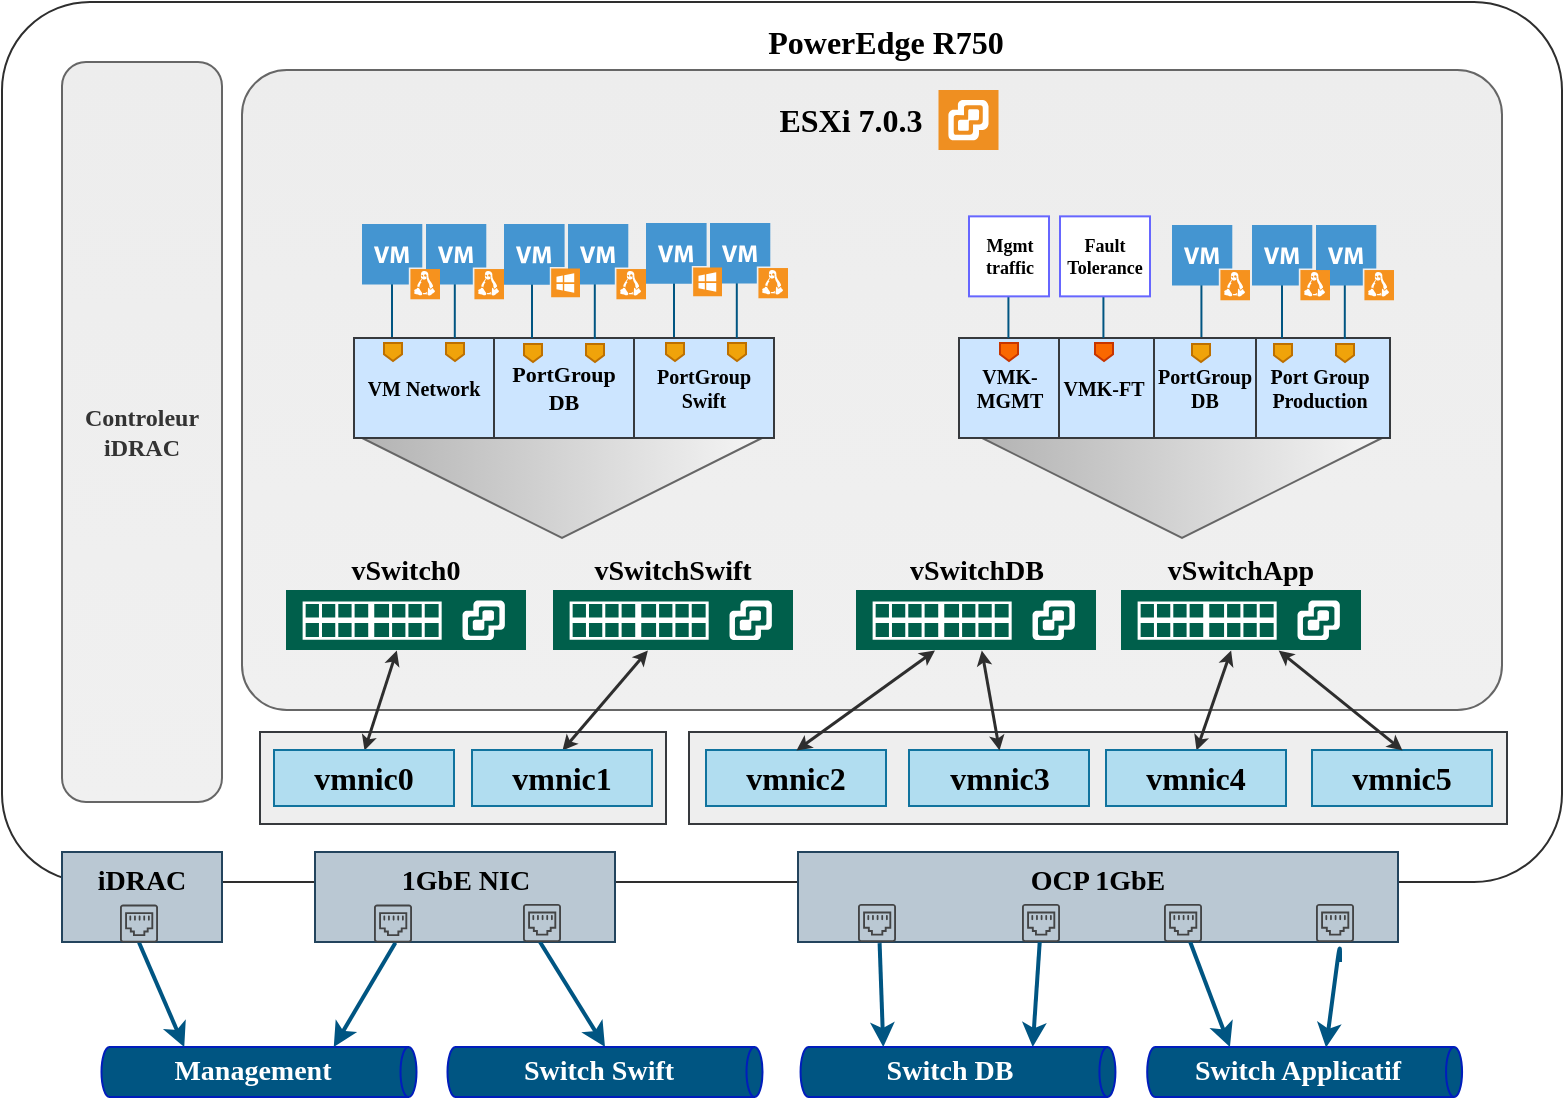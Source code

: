 <mxfile version="18.0.2" type="github">
  <diagram id="ew4m9v6qx_1ohYhq3KpA" name="Page-1">
    <mxGraphModel dx="597" dy="1755" grid="1" gridSize="10" guides="1" tooltips="1" connect="1" arrows="1" fold="1" page="1" pageScale="1" pageWidth="850" pageHeight="1100" background="none" math="0" shadow="0">
      <root>
        <mxCell id="0" />
        <mxCell id="1" parent="0" />
        <mxCell id="1Q689Lsby7-3hI1FPRDZ-19" value="" style="rounded=1;whiteSpace=wrap;html=1;strokeColor=#2E2E2E;arcSize=10;" parent="1" vertex="1">
          <mxGeometry x="1190" y="-10" width="780" height="440" as="geometry" />
        </mxCell>
        <mxCell id="1Q689Lsby7-3hI1FPRDZ-20" value="" style="rounded=1;whiteSpace=wrap;html=1;fontStyle=1;fillColor=#EDEDED;strokeColor=#666666;fontColor=#333333;gradientColor=#F0F0F0;arcSize=7;" parent="1" vertex="1">
          <mxGeometry x="1310" y="24" width="630" height="320" as="geometry" />
        </mxCell>
        <mxCell id="1Q689Lsby7-3hI1FPRDZ-21" value="" style="rounded=0;whiteSpace=wrap;html=1;fillColor=#eeeeee;strokeColor=#36393d;" parent="1" vertex="1">
          <mxGeometry x="1533.5" y="355" width="409" height="46" as="geometry" />
        </mxCell>
        <mxCell id="1Q689Lsby7-3hI1FPRDZ-111" style="edgeStyle=none;rounded=0;orthogonalLoop=1;jettySize=auto;html=1;exitX=0.5;exitY=0;exitDx=0;exitDy=0;fontFamily=Times New Roman;fontSize=9;strokeColor=#2E2E2E;strokeWidth=1.5;startArrow=classic;startFill=1;endSize=3;startSize=3;" parent="1" source="1Q689Lsby7-3hI1FPRDZ-23" edge="1" target="UjKeurxvDnNu8_DECDjI-3">
          <mxGeometry relative="1" as="geometry">
            <mxPoint x="1796.566" y="290" as="targetPoint" />
          </mxGeometry>
        </mxCell>
        <mxCell id="1Q689Lsby7-3hI1FPRDZ-23" value="vmnic4" style="rounded=0;whiteSpace=wrap;html=1;fontFamily=Times New Roman;fontSize=16;fontStyle=1;fillColor=#b1ddf0;strokeColor=#10739e;" parent="1" vertex="1">
          <mxGeometry x="1742" y="364" width="90" height="28" as="geometry" />
        </mxCell>
        <mxCell id="1Q689Lsby7-3hI1FPRDZ-24" value="vmnic3" style="rounded=0;whiteSpace=wrap;html=1;fontFamily=Times New Roman;fontSize=16;fontStyle=1;fillColor=#b1ddf0;strokeColor=#10739e;" parent="1" vertex="1">
          <mxGeometry x="1643.5" y="364" width="90" height="28" as="geometry" />
        </mxCell>
        <mxCell id="1Q689Lsby7-3hI1FPRDZ-26" value="&lt;font size=&quot;1&quot; face=&quot;Times New Roman&quot;&gt;&lt;b style=&quot;font-size: 14px;&quot;&gt;OCP 1GbE&lt;/b&gt;&lt;/font&gt;" style="rounded=0;whiteSpace=wrap;html=1;fillColor=#bac8d3;strokeColor=#23445d;verticalAlign=top;horizontal=1;" parent="1" vertex="1">
          <mxGeometry x="1588" y="415" width="300" height="45" as="geometry" />
        </mxCell>
        <mxCell id="1Q689Lsby7-3hI1FPRDZ-27" value="&lt;font face=&quot;Times New Roman&quot; style=&quot;font-size: 14px&quot;&gt;&lt;b&gt;Switch Applicatif&lt;/b&gt;&lt;/font&gt;" style="shape=cylinder3;whiteSpace=wrap;html=1;boundedLbl=1;backgroundOutline=1;size=4;rotation=90;horizontal=0;fillColor=#005582;strokeColor=#001DBC;fontColor=#ffffff;" parent="1" vertex="1">
          <mxGeometry x="1828.82" y="446.27" width="25" height="157.43" as="geometry" />
        </mxCell>
        <mxCell id="1Q689Lsby7-3hI1FPRDZ-29" value="" style="endArrow=classic;html=1;strokeColor=#005582;strokeWidth=2;entryX=0.009;entryY=0.432;entryDx=0;entryDy=0;entryPerimeter=0;" parent="1" target="1Q689Lsby7-3hI1FPRDZ-27" edge="1">
          <mxGeometry width="50" height="50" relative="1" as="geometry">
            <mxPoint x="1859" y="470" as="sourcePoint" />
            <mxPoint x="1710" y="547" as="targetPoint" />
            <Array as="points">
              <mxPoint x="1859" y="460" />
            </Array>
          </mxGeometry>
        </mxCell>
        <mxCell id="1Q689Lsby7-3hI1FPRDZ-32" value="&lt;b&gt;&lt;font face=&quot;Garamond&quot;&gt;PowerEdge R750&lt;/font&gt;&lt;/b&gt;" style="text;html=1;strokeColor=none;fillColor=none;align=center;verticalAlign=middle;whiteSpace=wrap;rounded=0;fontFamily=Times New Roman;fontSize=16;" parent="1" vertex="1">
          <mxGeometry x="1545" width="173.5" height="20" as="geometry" />
        </mxCell>
        <mxCell id="1Q689Lsby7-3hI1FPRDZ-35" value="" style="sketch=0;pointerEvents=1;shadow=0;dashed=0;html=1;strokeColor=none;fillColor=#005F4B;labelPosition=center;verticalLabelPosition=bottom;verticalAlign=top;align=center;outlineConnect=0;shape=mxgraph.veeam2.vmware_vswitch;fontFamily=Times New Roman;fontSize=16;aspect=fixed;" parent="1" vertex="1">
          <mxGeometry x="1332" y="284" width="120" height="30" as="geometry" />
        </mxCell>
        <mxCell id="1Q689Lsby7-3hI1FPRDZ-37" value="" style="triangle;whiteSpace=wrap;html=1;fontFamily=Times New Roman;fontSize=16;fillColor=#f5f5f5;rotation=90;strokeColor=#666666;gradientColor=#b3b3b3;aspect=fixed;" parent="1" vertex="1">
          <mxGeometry x="1445" y="133" width="50" height="200" as="geometry" />
        </mxCell>
        <mxCell id="1Q689Lsby7-3hI1FPRDZ-38" value="" style="triangle;whiteSpace=wrap;html=1;fontFamily=Times New Roman;fontSize=16;fillColor=#f5f5f5;rotation=90;strokeColor=#666666;gradientColor=#b3b3b3;aspect=fixed;" parent="1" vertex="1">
          <mxGeometry x="1755" y="133" width="50" height="200" as="geometry" />
        </mxCell>
        <mxCell id="1Q689Lsby7-3hI1FPRDZ-44" value="&lt;font style=&quot;font-size: 10px;&quot;&gt;VM Network&lt;/font&gt;" style="rounded=0;whiteSpace=wrap;html=1;fontFamily=Times New Roman;fontSize=10;fillColor=#cce5ff;strokeColor=#36393d;fontStyle=1" parent="1" vertex="1">
          <mxGeometry x="1366" y="158" width="70" height="50" as="geometry" />
        </mxCell>
        <mxCell id="1Q689Lsby7-3hI1FPRDZ-45" value="&lt;font style=&quot;font-size: 11px;&quot;&gt;PortGroup DB&lt;/font&gt;" style="rounded=0;whiteSpace=wrap;html=1;fontFamily=Times New Roman;fontSize=11;fillColor=#cce5ff;strokeColor=#36393d;fontStyle=1" parent="1" vertex="1">
          <mxGeometry x="1436" y="158" width="70" height="50" as="geometry" />
        </mxCell>
        <mxCell id="1Q689Lsby7-3hI1FPRDZ-46" value="&lt;font style=&quot;font-size: 10px;&quot;&gt;PortGroup Swift&lt;/font&gt;" style="rounded=0;whiteSpace=wrap;html=1;fontFamily=Times New Roman;fontSize=10;fillColor=#cce5ff;strokeColor=#36393d;fontStyle=1" parent="1" vertex="1">
          <mxGeometry x="1506" y="158" width="70" height="50" as="geometry" />
        </mxCell>
        <mxCell id="1Q689Lsby7-3hI1FPRDZ-53" value="" style="shape=offPageConnector;whiteSpace=wrap;html=1;fontFamily=Times New Roman;fontSize=16;fillColor=#f0a30a;aspect=fixed;strokeColor=#BD7000;fontColor=#000000;" parent="1" vertex="1">
          <mxGeometry x="1381" y="160.5" width="9" height="9" as="geometry" />
        </mxCell>
        <mxCell id="1Q689Lsby7-3hI1FPRDZ-54" value="" style="shape=offPageConnector;whiteSpace=wrap;html=1;fontFamily=Times New Roman;fontSize=16;fillColor=#f0a30a;aspect=fixed;strokeColor=#BD7000;fontColor=#000000;" parent="1" vertex="1">
          <mxGeometry x="1412" y="160.5" width="9" height="9" as="geometry" />
        </mxCell>
        <mxCell id="1Q689Lsby7-3hI1FPRDZ-60" value="&lt;font style=&quot;font-size: 10px&quot;&gt;Port Group Production&lt;/font&gt;" style="rounded=0;whiteSpace=wrap;html=1;fontFamily=Times New Roman;fontSize=10;fillColor=#cce5ff;strokeColor=#36393d;fontStyle=1" parent="1" vertex="1">
          <mxGeometry x="1814" y="158" width="70" height="50" as="geometry" />
        </mxCell>
        <mxCell id="1Q689Lsby7-3hI1FPRDZ-64" value="&lt;font style=&quot;font-size: 10px&quot;&gt;VMK-FT&lt;/font&gt;" style="rounded=0;whiteSpace=wrap;html=1;fontFamily=Times New Roman;fontSize=10;fillColor=#cce5ff;strokeColor=#36393d;fontStyle=1;aspect=fixed;" parent="1" vertex="1">
          <mxGeometry x="1716" y="158" width="50" height="50" as="geometry" />
        </mxCell>
        <mxCell id="1Q689Lsby7-3hI1FPRDZ-65" value="&lt;font style=&quot;font-size: 10px&quot;&gt;VMK-MGMT&lt;/font&gt;" style="rounded=0;whiteSpace=wrap;html=1;fontFamily=Times New Roman;fontSize=10;fillColor=#cce5ff;strokeColor=#36393d;fontStyle=1;aspect=fixed;" parent="1" vertex="1">
          <mxGeometry x="1668.5" y="158" width="50" height="50" as="geometry" />
        </mxCell>
        <mxCell id="1Q689Lsby7-3hI1FPRDZ-67" value="" style="shape=offPageConnector;whiteSpace=wrap;html=1;fontFamily=Times New Roman;fontSize=16;fillColor=#fa6800;aspect=fixed;strokeColor=#C73500;fontColor=#000000;" parent="1" vertex="1">
          <mxGeometry x="1736.5" y="160.5" width="9" height="9" as="geometry" />
        </mxCell>
        <mxCell id="1Q689Lsby7-3hI1FPRDZ-68" value="" style="shape=offPageConnector;whiteSpace=wrap;html=1;fontFamily=Times New Roman;fontSize=16;fillColor=#fa6800;aspect=fixed;strokeColor=#C73500;fontColor=#000000;" parent="1" vertex="1">
          <mxGeometry x="1689" y="160.5" width="9" height="9" as="geometry" />
        </mxCell>
        <mxCell id="1Q689Lsby7-3hI1FPRDZ-76" value="" style="endArrow=none;html=1;fontFamily=Times New Roman;fontSize=11;strokeColor=#005582;" parent="1" edge="1">
          <mxGeometry width="50" height="50" relative="1" as="geometry">
            <mxPoint x="1385" y="157.5" as="sourcePoint" />
            <mxPoint x="1385" y="112.5" as="targetPoint" />
          </mxGeometry>
        </mxCell>
        <mxCell id="1Q689Lsby7-3hI1FPRDZ-77" value="" style="endArrow=none;html=1;fontFamily=Times New Roman;fontSize=11;strokeColor=#005582;" parent="1" edge="1">
          <mxGeometry width="50" height="50" relative="1" as="geometry">
            <mxPoint x="1416.4" y="158" as="sourcePoint" />
            <mxPoint x="1416.4" y="113" as="targetPoint" />
          </mxGeometry>
        </mxCell>
        <mxCell id="1Q689Lsby7-3hI1FPRDZ-78" value="" style="shape=offPageConnector;whiteSpace=wrap;html=1;fontFamily=Times New Roman;fontSize=16;fillColor=#f0a30a;aspect=fixed;strokeColor=#BD7000;fontColor=#000000;" parent="1" vertex="1">
          <mxGeometry x="1451" y="161" width="9" height="9" as="geometry" />
        </mxCell>
        <mxCell id="1Q689Lsby7-3hI1FPRDZ-79" value="" style="shape=offPageConnector;whiteSpace=wrap;html=1;fontFamily=Times New Roman;fontSize=16;fillColor=#f0a30a;aspect=fixed;strokeColor=#BD7000;fontColor=#000000;" parent="1" vertex="1">
          <mxGeometry x="1482" y="161" width="9" height="9" as="geometry" />
        </mxCell>
        <mxCell id="1Q689Lsby7-3hI1FPRDZ-80" value="" style="endArrow=none;html=1;fontFamily=Times New Roman;fontSize=11;strokeColor=#005582;" parent="1" edge="1">
          <mxGeometry width="50" height="50" relative="1" as="geometry">
            <mxPoint x="1455" y="158" as="sourcePoint" />
            <mxPoint x="1455" y="113" as="targetPoint" />
          </mxGeometry>
        </mxCell>
        <mxCell id="1Q689Lsby7-3hI1FPRDZ-81" value="" style="endArrow=none;html=1;fontFamily=Times New Roman;fontSize=11;strokeColor=#005582;" parent="1" edge="1">
          <mxGeometry width="50" height="50" relative="1" as="geometry">
            <mxPoint x="1486.4" y="158.5" as="sourcePoint" />
            <mxPoint x="1486.4" y="113.5" as="targetPoint" />
          </mxGeometry>
        </mxCell>
        <mxCell id="1Q689Lsby7-3hI1FPRDZ-87" value="" style="shape=offPageConnector;whiteSpace=wrap;html=1;fontFamily=Times New Roman;fontSize=16;fillColor=#f0a30a;aspect=fixed;strokeColor=#BD7000;fontColor=#000000;" parent="1" vertex="1">
          <mxGeometry x="1522" y="160.5" width="9" height="9" as="geometry" />
        </mxCell>
        <mxCell id="1Q689Lsby7-3hI1FPRDZ-88" value="" style="shape=offPageConnector;whiteSpace=wrap;html=1;fontFamily=Times New Roman;fontSize=16;fillColor=#f0a30a;aspect=fixed;strokeColor=#BD7000;fontColor=#000000;" parent="1" vertex="1">
          <mxGeometry x="1553" y="160.5" width="9" height="9" as="geometry" />
        </mxCell>
        <mxCell id="1Q689Lsby7-3hI1FPRDZ-89" value="" style="endArrow=none;html=1;fontFamily=Times New Roman;fontSize=11;strokeColor=#005582;" parent="1" edge="1">
          <mxGeometry width="50" height="50" relative="1" as="geometry">
            <mxPoint x="1526" y="157.5" as="sourcePoint" />
            <mxPoint x="1526" y="112.5" as="targetPoint" />
          </mxGeometry>
        </mxCell>
        <mxCell id="1Q689Lsby7-3hI1FPRDZ-90" value="" style="endArrow=none;html=1;fontFamily=Times New Roman;fontSize=11;strokeColor=#005582;" parent="1" edge="1">
          <mxGeometry width="50" height="50" relative="1" as="geometry">
            <mxPoint x="1557.4" y="158" as="sourcePoint" />
            <mxPoint x="1557.4" y="113" as="targetPoint" />
          </mxGeometry>
        </mxCell>
        <mxCell id="1Q689Lsby7-3hI1FPRDZ-96" value="" style="shape=offPageConnector;whiteSpace=wrap;html=1;fontFamily=Times New Roman;fontSize=16;fillColor=#f0a30a;aspect=fixed;strokeColor=#BD7000;fontColor=#000000;" parent="1" vertex="1">
          <mxGeometry x="1826" y="161" width="9" height="9" as="geometry" />
        </mxCell>
        <mxCell id="1Q689Lsby7-3hI1FPRDZ-97" value="" style="shape=offPageConnector;whiteSpace=wrap;html=1;fontFamily=Times New Roman;fontSize=16;fillColor=#f0a30a;aspect=fixed;strokeColor=#BD7000;fontColor=#000000;" parent="1" vertex="1">
          <mxGeometry x="1857" y="161" width="9" height="9" as="geometry" />
        </mxCell>
        <mxCell id="1Q689Lsby7-3hI1FPRDZ-99" value="" style="endArrow=none;html=1;fontFamily=Times New Roman;fontSize=11;strokeColor=#005582;" parent="1" edge="1">
          <mxGeometry width="50" height="50" relative="1" as="geometry">
            <mxPoint x="1830" y="158" as="sourcePoint" />
            <mxPoint x="1830" y="113" as="targetPoint" />
          </mxGeometry>
        </mxCell>
        <mxCell id="1Q689Lsby7-3hI1FPRDZ-100" value="" style="endArrow=none;html=1;fontFamily=Times New Roman;fontSize=11;strokeColor=#005582;" parent="1" edge="1">
          <mxGeometry width="50" height="50" relative="1" as="geometry">
            <mxPoint x="1861.4" y="158.5" as="sourcePoint" />
            <mxPoint x="1861.4" y="113.5" as="targetPoint" />
          </mxGeometry>
        </mxCell>
        <mxCell id="1Q689Lsby7-3hI1FPRDZ-101" value="" style="endArrow=none;html=1;fontFamily=Times New Roman;fontSize=11;strokeColor=#005582;" parent="1" edge="1">
          <mxGeometry width="50" height="50" relative="1" as="geometry">
            <mxPoint x="1789.71" y="158" as="sourcePoint" />
            <mxPoint x="1789.71" y="113" as="targetPoint" />
          </mxGeometry>
        </mxCell>
        <mxCell id="1Q689Lsby7-3hI1FPRDZ-102" value="" style="endArrow=none;html=1;fontFamily=Times New Roman;fontSize=11;strokeColor=#005582;" parent="1" edge="1">
          <mxGeometry width="50" height="50" relative="1" as="geometry">
            <mxPoint x="1740.71" y="158" as="sourcePoint" />
            <mxPoint x="1740.71" y="113" as="targetPoint" />
          </mxGeometry>
        </mxCell>
        <mxCell id="1Q689Lsby7-3hI1FPRDZ-103" value="" style="endArrow=none;html=1;fontFamily=Times New Roman;fontSize=11;strokeColor=#005582;" parent="1" edge="1">
          <mxGeometry width="50" height="50" relative="1" as="geometry">
            <mxPoint x="1693.21" y="158" as="sourcePoint" />
            <mxPoint x="1693.21" y="113" as="targetPoint" />
          </mxGeometry>
        </mxCell>
        <mxCell id="1Q689Lsby7-3hI1FPRDZ-42" value="" style="shadow=0;dashed=0;html=1;strokeColor=none;fillColor=#4495D1;labelPosition=center;verticalLabelPosition=bottom;verticalAlign=top;align=center;outlineConnect=0;shape=mxgraph.veeam.vm_linux;fontFamily=Times New Roman;fontSize=16;aspect=fixed;" parent="1" vertex="1">
          <mxGeometry x="1402" y="101" width="39" height="37.64" as="geometry" />
        </mxCell>
        <mxCell id="1Q689Lsby7-3hI1FPRDZ-69" value="" style="shadow=0;dashed=0;html=1;strokeColor=none;fillColor=#4495D1;labelPosition=center;verticalLabelPosition=bottom;verticalAlign=top;align=center;outlineConnect=0;shape=mxgraph.veeam.vm_linux;fontFamily=Times New Roman;fontSize=16;aspect=fixed;" parent="1" vertex="1">
          <mxGeometry x="1370" y="101" width="39" height="37.64" as="geometry" />
        </mxCell>
        <mxCell id="1Q689Lsby7-3hI1FPRDZ-82" value="" style="shadow=0;dashed=0;html=1;strokeColor=none;fillColor=#4495D1;labelPosition=center;verticalLabelPosition=bottom;verticalAlign=top;align=center;outlineConnect=0;shape=mxgraph.veeam.vm_linux;fontFamily=Times New Roman;fontSize=16;aspect=fixed;" parent="1" vertex="1">
          <mxGeometry x="1473" y="101" width="39" height="37.64" as="geometry" />
        </mxCell>
        <mxCell id="1Q689Lsby7-3hI1FPRDZ-41" value="" style="shadow=0;dashed=0;html=1;strokeColor=none;fillColor=#4495D1;labelPosition=center;verticalLabelPosition=bottom;verticalAlign=top;align=center;outlineConnect=0;shape=mxgraph.veeam.vm_windows;fontFamily=Times New Roman;fontSize=16;aspect=fixed;" parent="1" vertex="1">
          <mxGeometry x="1441" y="101" width="38" height="36.68" as="geometry" />
        </mxCell>
        <mxCell id="1Q689Lsby7-3hI1FPRDZ-91" value="" style="shadow=0;dashed=0;html=1;strokeColor=none;fillColor=#4495D1;labelPosition=center;verticalLabelPosition=bottom;verticalAlign=top;align=center;outlineConnect=0;shape=mxgraph.veeam.vm_linux;fontFamily=Times New Roman;fontSize=16;aspect=fixed;" parent="1" vertex="1">
          <mxGeometry x="1544" y="100.5" width="39" height="37.64" as="geometry" />
        </mxCell>
        <mxCell id="1Q689Lsby7-3hI1FPRDZ-92" value="" style="shadow=0;dashed=0;html=1;strokeColor=none;fillColor=#4495D1;labelPosition=center;verticalLabelPosition=bottom;verticalAlign=top;align=center;outlineConnect=0;shape=mxgraph.veeam.vm_windows;fontFamily=Times New Roman;fontSize=16;aspect=fixed;" parent="1" vertex="1">
          <mxGeometry x="1512" y="100.5" width="38" height="36.68" as="geometry" />
        </mxCell>
        <mxCell id="1Q689Lsby7-3hI1FPRDZ-95" value="" style="shadow=0;dashed=0;html=1;strokeColor=none;fillColor=#4495D1;labelPosition=center;verticalLabelPosition=bottom;verticalAlign=top;align=center;outlineConnect=0;shape=mxgraph.veeam.vm_linux;fontFamily=Times New Roman;fontSize=16;aspect=fixed;" parent="1" vertex="1">
          <mxGeometry x="1847" y="101.5" width="39" height="37.64" as="geometry" />
        </mxCell>
        <mxCell id="1Q689Lsby7-3hI1FPRDZ-98" value="" style="shadow=0;dashed=0;html=1;strokeColor=none;fillColor=#4495D1;labelPosition=center;verticalLabelPosition=bottom;verticalAlign=top;align=center;outlineConnect=0;shape=mxgraph.veeam.vm_linux;fontFamily=Times New Roman;fontSize=16;aspect=fixed;" parent="1" vertex="1">
          <mxGeometry x="1815" y="101.5" width="39" height="37.64" as="geometry" />
        </mxCell>
        <mxCell id="1Q689Lsby7-3hI1FPRDZ-105" value="Mgmt traffic" style="whiteSpace=wrap;html=1;aspect=fixed;fontFamily=Times New Roman;fontSize=9;fontStyle=1;strokeColor=#6666FF;" parent="1" vertex="1">
          <mxGeometry x="1673.5" y="97.18" width="40" height="40" as="geometry" />
        </mxCell>
        <mxCell id="1Q689Lsby7-3hI1FPRDZ-106" value="Fault Tolerance" style="whiteSpace=wrap;html=1;fontFamily=Times New Roman;fontSize=9;fontStyle=1;strokeColor=#6666FF;" parent="1" vertex="1">
          <mxGeometry x="1719" y="97.18" width="45" height="40" as="geometry" />
        </mxCell>
        <mxCell id="UjKeurxvDnNu8_DECDjI-7" value="" style="rounded=0;whiteSpace=wrap;html=1;fillColor=#eeeeee;strokeColor=#36393d;" parent="1" vertex="1">
          <mxGeometry x="1319" y="355" width="203" height="46" as="geometry" />
        </mxCell>
        <mxCell id="UjKeurxvDnNu8_DECDjI-1" value="" style="sketch=0;pointerEvents=1;shadow=0;dashed=0;html=1;strokeColor=none;fillColor=#005F4B;labelPosition=center;verticalLabelPosition=bottom;verticalAlign=top;align=center;outlineConnect=0;shape=mxgraph.veeam2.vmware_vswitch;fontFamily=Times New Roman;fontSize=16;aspect=fixed;" parent="1" vertex="1">
          <mxGeometry x="1465.5" y="284" width="120" height="30" as="geometry" />
        </mxCell>
        <mxCell id="UjKeurxvDnNu8_DECDjI-2" value="" style="sketch=0;pointerEvents=1;shadow=0;dashed=0;html=1;strokeColor=none;fillColor=#005F4B;labelPosition=center;verticalLabelPosition=bottom;verticalAlign=top;align=center;outlineConnect=0;shape=mxgraph.veeam2.vmware_vswitch;fontFamily=Times New Roman;fontSize=16;aspect=fixed;" parent="1" vertex="1">
          <mxGeometry x="1617" y="284" width="120" height="30" as="geometry" />
        </mxCell>
        <mxCell id="UjKeurxvDnNu8_DECDjI-3" value="" style="sketch=0;pointerEvents=1;shadow=0;dashed=0;html=1;strokeColor=none;fillColor=#005F4B;labelPosition=center;verticalLabelPosition=bottom;verticalAlign=top;align=center;outlineConnect=0;shape=mxgraph.veeam2.vmware_vswitch;fontFamily=Times New Roman;fontSize=16;aspect=fixed;" parent="1" vertex="1">
          <mxGeometry x="1749.5" y="284" width="120" height="30" as="geometry" />
        </mxCell>
        <mxCell id="UjKeurxvDnNu8_DECDjI-4" value="&lt;font size=&quot;1&quot; face=&quot;Times New Roman&quot;&gt;&lt;b style=&quot;font-size: 14px;&quot;&gt;1GbE NIC&lt;/b&gt;&lt;/font&gt;" style="rounded=0;whiteSpace=wrap;html=1;fillColor=#bac8d3;strokeColor=#23445d;verticalAlign=top;" parent="1" vertex="1">
          <mxGeometry x="1346.5" y="415" width="150" height="45" as="geometry" />
        </mxCell>
        <mxCell id="UjKeurxvDnNu8_DECDjI-5" value="vmnic2" style="rounded=0;whiteSpace=wrap;html=1;fontFamily=Times New Roman;fontSize=16;fontStyle=1;fillColor=#b1ddf0;strokeColor=#10739e;" parent="1" vertex="1">
          <mxGeometry x="1542" y="364" width="90" height="28" as="geometry" />
        </mxCell>
        <mxCell id="UjKeurxvDnNu8_DECDjI-6" value="vmnic5" style="rounded=0;whiteSpace=wrap;html=1;fontFamily=Times New Roman;fontSize=16;fontStyle=1;fillColor=#b1ddf0;strokeColor=#10739e;" parent="1" vertex="1">
          <mxGeometry x="1845" y="364" width="90" height="28" as="geometry" />
        </mxCell>
        <mxCell id="1Q689Lsby7-3hI1FPRDZ-108" style="rounded=0;orthogonalLoop=1;jettySize=auto;html=1;exitX=0.5;exitY=0;exitDx=0;exitDy=0;fontFamily=Times New Roman;fontSize=9;strokeColor=#2E2E2E;strokeWidth=1.5;startArrow=classic;startFill=1;endSize=3;startSize=3;" parent="1" source="1Q689Lsby7-3hI1FPRDZ-22" target="1Q689Lsby7-3hI1FPRDZ-35" edge="1">
          <mxGeometry relative="1" as="geometry" />
        </mxCell>
        <mxCell id="1Q689Lsby7-3hI1FPRDZ-22" value="vmnic0" style="rounded=0;whiteSpace=wrap;html=1;fontFamily=Times New Roman;fontSize=16;fontStyle=1;fillColor=#b1ddf0;strokeColor=#10739e;" parent="1" vertex="1">
          <mxGeometry x="1326" y="364" width="90" height="28" as="geometry" />
        </mxCell>
        <mxCell id="1Q689Lsby7-3hI1FPRDZ-109" style="edgeStyle=none;rounded=0;orthogonalLoop=1;jettySize=auto;html=1;exitX=0.5;exitY=0;exitDx=0;exitDy=0;fontFamily=Times New Roman;fontSize=9;strokeColor=#2E2E2E;strokeWidth=1.5;startArrow=classic;startFill=1;startSize=3;endSize=3;" parent="1" source="1Q689Lsby7-3hI1FPRDZ-25" target="UjKeurxvDnNu8_DECDjI-1" edge="1">
          <mxGeometry relative="1" as="geometry" />
        </mxCell>
        <mxCell id="1Q689Lsby7-3hI1FPRDZ-25" value="vmnic1" style="rounded=0;whiteSpace=wrap;html=1;fontFamily=Times New Roman;fontSize=16;fontStyle=1;fillColor=#b1ddf0;strokeColor=#10739e;" parent="1" vertex="1">
          <mxGeometry x="1425" y="364" width="90" height="28" as="geometry" />
        </mxCell>
        <mxCell id="ZHw6MqZWRkAgVdwVHh3N-1" style="edgeStyle=none;rounded=0;orthogonalLoop=1;jettySize=auto;html=1;exitX=0.5;exitY=0;exitDx=0;exitDy=0;fontFamily=Times New Roman;fontSize=9;strokeColor=#2E2E2E;strokeWidth=1.5;startArrow=classic;startFill=1;startSize=3;endSize=3;" edge="1" parent="1" source="UjKeurxvDnNu8_DECDjI-5" target="UjKeurxvDnNu8_DECDjI-2">
          <mxGeometry relative="1" as="geometry">
            <mxPoint x="1546.22" y="346" as="sourcePoint" />
            <mxPoint x="1616.501" y="281" as="targetPoint" />
          </mxGeometry>
        </mxCell>
        <mxCell id="ZHw6MqZWRkAgVdwVHh3N-3" style="edgeStyle=none;rounded=0;orthogonalLoop=1;jettySize=auto;html=1;exitX=0.5;exitY=0;exitDx=0;exitDy=0;fontFamily=Times New Roman;fontSize=9;strokeColor=#2E2E2E;strokeWidth=1.5;startArrow=classic;startFill=1;startSize=3;endSize=3;" edge="1" parent="1" source="1Q689Lsby7-3hI1FPRDZ-24" target="UjKeurxvDnNu8_DECDjI-2">
          <mxGeometry relative="1" as="geometry">
            <mxPoint x="1597" y="365" as="sourcePoint" />
            <mxPoint x="1683.938" y="300" as="targetPoint" />
          </mxGeometry>
        </mxCell>
        <mxCell id="ZHw6MqZWRkAgVdwVHh3N-4" style="edgeStyle=none;rounded=0;orthogonalLoop=1;jettySize=auto;html=1;exitX=0.5;exitY=0;exitDx=0;exitDy=0;fontFamily=Times New Roman;fontSize=9;strokeColor=#2E2E2E;strokeWidth=1.5;startArrow=classic;startFill=1;endSize=3;startSize=3;" edge="1" parent="1" source="UjKeurxvDnNu8_DECDjI-6" target="UjKeurxvDnNu8_DECDjI-3">
          <mxGeometry relative="1" as="geometry">
            <mxPoint x="1806.566" y="300" as="targetPoint" />
            <mxPoint x="1797" y="365" as="sourcePoint" />
          </mxGeometry>
        </mxCell>
        <mxCell id="ZHw6MqZWRkAgVdwVHh3N-6" value="" style="endArrow=classic;html=1;exitX=0.75;exitY=1;exitDx=0;exitDy=0;strokeColor=#005582;strokeWidth=2;entryX=0;entryY=0.5;entryDx=0;entryDy=0;entryPerimeter=0;" edge="1" parent="1" source="UjKeurxvDnNu8_DECDjI-4" target="ZHw6MqZWRkAgVdwVHh3N-25">
          <mxGeometry width="50" height="50" relative="1" as="geometry">
            <mxPoint x="1394" y="443" as="sourcePoint" />
            <mxPoint x="1440" y="470" as="targetPoint" />
          </mxGeometry>
        </mxCell>
        <mxCell id="ZHw6MqZWRkAgVdwVHh3N-8" value="" style="endArrow=classic;html=1;strokeColor=#005582;strokeWidth=2;entryX=0;entryY=0;entryDx=0;entryDy=41.358;entryPerimeter=0;" edge="1" parent="1" source="ZHw6MqZWRkAgVdwVHh3N-38" target="ZHw6MqZWRkAgVdwVHh3N-23">
          <mxGeometry width="50" height="50" relative="1" as="geometry">
            <mxPoint x="1628.6" y="455.99" as="sourcePoint" />
            <mxPoint x="1700" y="480" as="targetPoint" />
          </mxGeometry>
        </mxCell>
        <mxCell id="ZHw6MqZWRkAgVdwVHh3N-11" value="&lt;font size=&quot;1&quot; face=&quot;Times New Roman&quot;&gt;&lt;b style=&quot;font-size: 14px;&quot;&gt;vSwitch0&lt;/b&gt;&lt;/font&gt;" style="text;html=1;strokeColor=none;fillColor=none;align=center;verticalAlign=middle;whiteSpace=wrap;rounded=0;fontSize=17;" vertex="1" parent="1">
          <mxGeometry x="1362" y="259" width="60" height="30" as="geometry" />
        </mxCell>
        <mxCell id="ZHw6MqZWRkAgVdwVHh3N-12" value="&lt;font size=&quot;1&quot; face=&quot;Times New Roman&quot;&gt;&lt;b style=&quot;font-size: 14px;&quot;&gt;vSwitchSwift&lt;/b&gt;&lt;/font&gt;" style="text;html=1;strokeColor=none;fillColor=none;align=center;verticalAlign=middle;whiteSpace=wrap;rounded=0;fontSize=17;" vertex="1" parent="1">
          <mxGeometry x="1483" y="259" width="85" height="30" as="geometry" />
        </mxCell>
        <mxCell id="ZHw6MqZWRkAgVdwVHh3N-13" value="&lt;font size=&quot;1&quot; face=&quot;Times New Roman&quot;&gt;&lt;b style=&quot;font-size: 14px;&quot;&gt;vSwitchDB&lt;/b&gt;&lt;/font&gt;" style="text;html=1;strokeColor=none;fillColor=none;align=center;verticalAlign=middle;whiteSpace=wrap;rounded=0;fontSize=17;" vertex="1" parent="1">
          <mxGeometry x="1634.5" y="259" width="85" height="30" as="geometry" />
        </mxCell>
        <mxCell id="ZHw6MqZWRkAgVdwVHh3N-14" value="&lt;font size=&quot;1&quot; face=&quot;Times New Roman&quot;&gt;&lt;b style=&quot;font-size: 14px;&quot;&gt;vSwitchApp&lt;/b&gt;&lt;/font&gt;" style="text;html=1;strokeColor=none;fillColor=none;align=center;verticalAlign=middle;whiteSpace=wrap;rounded=0;fontSize=17;" vertex="1" parent="1">
          <mxGeometry x="1767" y="259" width="85" height="30" as="geometry" />
        </mxCell>
        <mxCell id="ZHw6MqZWRkAgVdwVHh3N-15" value="&lt;font style=&quot;font-size: 10px;&quot;&gt;PortGroup DB&lt;/font&gt;" style="rounded=0;whiteSpace=wrap;html=1;fontFamily=Times New Roman;fontSize=10;fillColor=#cce5ff;strokeColor=#36393d;fontStyle=1" vertex="1" parent="1">
          <mxGeometry x="1766" y="158" width="51" height="50" as="geometry" />
        </mxCell>
        <mxCell id="ZHw6MqZWRkAgVdwVHh3N-16" value="" style="shadow=0;dashed=0;html=1;strokeColor=none;fillColor=#4495D1;labelPosition=center;verticalLabelPosition=bottom;verticalAlign=top;align=center;outlineConnect=0;shape=mxgraph.veeam.vm_linux;fontFamily=Times New Roman;fontSize=16;aspect=fixed;" vertex="1" parent="1">
          <mxGeometry x="1775" y="101.5" width="39" height="37.64" as="geometry" />
        </mxCell>
        <mxCell id="ZHw6MqZWRkAgVdwVHh3N-17" value="" style="shape=offPageConnector;whiteSpace=wrap;html=1;fontFamily=Times New Roman;fontSize=16;fillColor=#f0a30a;aspect=fixed;strokeColor=#BD7000;fontColor=#000000;" vertex="1" parent="1">
          <mxGeometry x="1785" y="161" width="9" height="9" as="geometry" />
        </mxCell>
        <mxCell id="ZHw6MqZWRkAgVdwVHh3N-18" value="" style="group" vertex="1" connectable="0" parent="1">
          <mxGeometry x="1558.25" y="34" width="130" height="30" as="geometry" />
        </mxCell>
        <mxCell id="1Q689Lsby7-3hI1FPRDZ-33" value="&lt;b&gt;&lt;font face=&quot;Garamond&quot;&gt;ESXi 7.0.3&lt;/font&gt;&lt;/b&gt;" style="text;html=1;strokeColor=none;fillColor=none;align=center;verticalAlign=middle;whiteSpace=wrap;rounded=0;fontFamily=Times New Roman;fontSize=16;" parent="ZHw6MqZWRkAgVdwVHh3N-18" vertex="1">
          <mxGeometry y="5" width="112.5" height="20" as="geometry" />
        </mxCell>
        <mxCell id="1Q689Lsby7-3hI1FPRDZ-34" value="" style="shadow=0;dashed=0;html=1;strokeColor=none;fillColor=#EF8F21;labelPosition=center;verticalLabelPosition=bottom;verticalAlign=top;align=center;outlineConnect=0;shape=mxgraph.veeam.vsphere;fontFamily=Times New Roman;fontSize=16;" parent="ZHw6MqZWRkAgVdwVHh3N-18" vertex="1">
          <mxGeometry x="100" width="30" height="30" as="geometry" />
        </mxCell>
        <mxCell id="ZHw6MqZWRkAgVdwVHh3N-19" value="&lt;font face=&quot;Times New Roman&quot;&gt;Controleur iDRAC&lt;/font&gt;" style="rounded=1;whiteSpace=wrap;html=1;fontStyle=1;fillColor=#EDEDED;strokeColor=#666666;fontColor=#333333;gradientColor=#F0F0F0;" vertex="1" parent="1">
          <mxGeometry x="1220" y="20" width="80" height="370" as="geometry" />
        </mxCell>
        <mxCell id="ZHw6MqZWRkAgVdwVHh3N-20" value="&lt;font size=&quot;1&quot; face=&quot;Times New Roman&quot;&gt;&lt;b style=&quot;font-size: 14px;&quot;&gt;iDRAC&lt;/b&gt;&lt;/font&gt;" style="rounded=0;whiteSpace=wrap;html=1;fillColor=#bac8d3;strokeColor=#23445d;verticalAlign=top;" vertex="1" parent="1">
          <mxGeometry x="1220" y="415" width="80" height="45" as="geometry" />
        </mxCell>
        <mxCell id="ZHw6MqZWRkAgVdwVHh3N-21" value="&lt;font face=&quot;Times New Roman&quot; style=&quot;font-size: 14px&quot;&gt;&lt;b&gt;Management&lt;/b&gt;&lt;/font&gt;" style="shape=cylinder3;whiteSpace=wrap;html=1;boundedLbl=1;backgroundOutline=1;size=4;rotation=90;horizontal=0;fillColor=#005582;strokeColor=#001DBC;fontColor=#ffffff;" vertex="1" parent="1">
          <mxGeometry x="1306" y="446.27" width="25" height="157.5" as="geometry" />
        </mxCell>
        <mxCell id="ZHw6MqZWRkAgVdwVHh3N-23" value="&lt;font face=&quot;Times New Roman&quot; style=&quot;font-size: 14px&quot;&gt;&lt;b&gt;Switch DB&lt;/b&gt;&lt;/font&gt;" style="shape=cylinder3;whiteSpace=wrap;html=1;boundedLbl=1;backgroundOutline=1;size=4;rotation=90;horizontal=0;fillColor=#005582;strokeColor=#001DBC;fontColor=#ffffff;" vertex="1" parent="1">
          <mxGeometry x="1655.5" y="446.27" width="25" height="157.43" as="geometry" />
        </mxCell>
        <mxCell id="ZHw6MqZWRkAgVdwVHh3N-24" value="" style="endArrow=classic;html=1;exitX=0.136;exitY=1.013;exitDx=0;exitDy=0;strokeColor=#005582;strokeWidth=2;exitPerimeter=0;entryX=0;entryY=0;entryDx=0;entryDy=116.073;entryPerimeter=0;" edge="1" parent="1" source="1Q689Lsby7-3hI1FPRDZ-26" target="ZHw6MqZWRkAgVdwVHh3N-23">
          <mxGeometry width="50" height="50" relative="1" as="geometry">
            <mxPoint x="1623.82" y="445.0" as="sourcePoint" />
            <mxPoint x="1622.678" y="483.845" as="targetPoint" />
          </mxGeometry>
        </mxCell>
        <mxCell id="ZHw6MqZWRkAgVdwVHh3N-25" value="&lt;font face=&quot;Times New Roman&quot; style=&quot;font-size: 14px&quot;&gt;&lt;b&gt;Switch Swift&lt;/b&gt;&lt;/font&gt;" style="shape=cylinder3;whiteSpace=wrap;html=1;boundedLbl=1;backgroundOutline=1;size=4;rotation=90;horizontal=0;fillColor=#005582;strokeColor=#001DBC;fontColor=#ffffff;" vertex="1" parent="1">
          <mxGeometry x="1479" y="446.2" width="25" height="157.5" as="geometry" />
        </mxCell>
        <mxCell id="ZHw6MqZWRkAgVdwVHh3N-27" value="" style="endArrow=classic;html=1;exitX=0.268;exitY=1.008;exitDx=0;exitDy=0;strokeColor=#005582;strokeWidth=2;entryX=0;entryY=0;entryDx=0;entryDy=41.375;entryPerimeter=0;exitPerimeter=0;" edge="1" parent="1" source="UjKeurxvDnNu8_DECDjI-4" target="ZHw6MqZWRkAgVdwVHh3N-21">
          <mxGeometry width="50" height="50" relative="1" as="geometry">
            <mxPoint x="1402" y="455" as="sourcePoint" />
            <mxPoint x="1406.5" y="493.45" as="targetPoint" />
          </mxGeometry>
        </mxCell>
        <mxCell id="ZHw6MqZWRkAgVdwVHh3N-28" value="" style="endArrow=classic;html=1;exitX=0.5;exitY=1;exitDx=0;exitDy=0;strokeColor=#005582;strokeWidth=2;entryX=0;entryY=0;entryDx=0;entryDy=116.125;entryPerimeter=0;startArrow=none;" edge="1" parent="1" source="ZHw6MqZWRkAgVdwVHh3N-31" target="ZHw6MqZWRkAgVdwVHh3N-21">
          <mxGeometry width="50" height="50" relative="1" as="geometry">
            <mxPoint x="1396.7" y="455.24" as="sourcePoint" />
            <mxPoint x="1322.722" y="493.72" as="targetPoint" />
          </mxGeometry>
        </mxCell>
        <mxCell id="ZHw6MqZWRkAgVdwVHh3N-29" value="" style="endArrow=classic;html=1;strokeColor=#005582;strokeWidth=2;entryX=0;entryY=0;entryDx=0;entryDy=116.073;entryPerimeter=0;" edge="1" parent="1" source="ZHw6MqZWRkAgVdwVHh3N-37" target="1Q689Lsby7-3hI1FPRDZ-27">
          <mxGeometry width="50" height="50" relative="1" as="geometry">
            <mxPoint x="1721.6" y="455.75" as="sourcePoint" />
            <mxPoint x="1715.358" y="493.485" as="targetPoint" />
          </mxGeometry>
        </mxCell>
        <mxCell id="ZHw6MqZWRkAgVdwVHh3N-31" value="" style="sketch=0;pointerEvents=1;shadow=0;dashed=0;html=1;strokeColor=none;fillColor=#434445;aspect=fixed;labelPosition=center;verticalLabelPosition=bottom;verticalAlign=top;align=center;outlineConnect=0;shape=mxgraph.vvd.ethernet_port;fontFamily=Times New Roman;fontSize=14;strokeWidth=4;" vertex="1" parent="1">
          <mxGeometry x="1249" y="441.27" width="19" height="19" as="geometry" />
        </mxCell>
        <mxCell id="ZHw6MqZWRkAgVdwVHh3N-33" value="" style="sketch=0;pointerEvents=1;shadow=0;dashed=0;html=1;strokeColor=none;fillColor=#434445;aspect=fixed;labelPosition=center;verticalLabelPosition=bottom;verticalAlign=top;align=center;outlineConnect=0;shape=mxgraph.vvd.ethernet_port;fontFamily=Times New Roman;fontSize=14;strokeWidth=4;" vertex="1" parent="1">
          <mxGeometry x="1376" y="441.27" width="19" height="19" as="geometry" />
        </mxCell>
        <mxCell id="ZHw6MqZWRkAgVdwVHh3N-34" value="" style="sketch=0;pointerEvents=1;shadow=0;dashed=0;html=1;strokeColor=none;fillColor=#434445;aspect=fixed;labelPosition=center;verticalLabelPosition=bottom;verticalAlign=top;align=center;outlineConnect=0;shape=mxgraph.vvd.ethernet_port;fontFamily=Times New Roman;fontSize=14;strokeWidth=4;" vertex="1" parent="1">
          <mxGeometry x="1450.5" y="441" width="19" height="19" as="geometry" />
        </mxCell>
        <mxCell id="ZHw6MqZWRkAgVdwVHh3N-35" value="" style="sketch=0;pointerEvents=1;shadow=0;dashed=0;html=1;strokeColor=none;fillColor=#434445;aspect=fixed;labelPosition=center;verticalLabelPosition=bottom;verticalAlign=top;align=center;outlineConnect=0;shape=mxgraph.vvd.ethernet_port;fontFamily=Times New Roman;fontSize=14;strokeWidth=4;" vertex="1" parent="1">
          <mxGeometry x="1618" y="441" width="19" height="19" as="geometry" />
        </mxCell>
        <mxCell id="ZHw6MqZWRkAgVdwVHh3N-36" value="" style="sketch=0;pointerEvents=1;shadow=0;dashed=0;html=1;strokeColor=none;fillColor=#434445;aspect=fixed;labelPosition=center;verticalLabelPosition=bottom;verticalAlign=top;align=center;outlineConnect=0;shape=mxgraph.vvd.ethernet_port;fontFamily=Times New Roman;fontSize=14;strokeWidth=4;" vertex="1" parent="1">
          <mxGeometry x="1847" y="441" width="19" height="19" as="geometry" />
        </mxCell>
        <mxCell id="ZHw6MqZWRkAgVdwVHh3N-37" value="" style="sketch=0;pointerEvents=1;shadow=0;dashed=0;html=1;strokeColor=none;fillColor=#434445;aspect=fixed;labelPosition=center;verticalLabelPosition=bottom;verticalAlign=top;align=center;outlineConnect=0;shape=mxgraph.vvd.ethernet_port;fontFamily=Times New Roman;fontSize=14;strokeWidth=4;" vertex="1" parent="1">
          <mxGeometry x="1771" y="441" width="19" height="19" as="geometry" />
        </mxCell>
        <mxCell id="ZHw6MqZWRkAgVdwVHh3N-38" value="" style="sketch=0;pointerEvents=1;shadow=0;dashed=0;html=1;strokeColor=none;fillColor=#434445;aspect=fixed;labelPosition=center;verticalLabelPosition=bottom;verticalAlign=top;align=center;outlineConnect=0;shape=mxgraph.vvd.ethernet_port;fontFamily=Times New Roman;fontSize=14;strokeWidth=4;" vertex="1" parent="1">
          <mxGeometry x="1700" y="441" width="19" height="19" as="geometry" />
        </mxCell>
      </root>
    </mxGraphModel>
  </diagram>
</mxfile>
